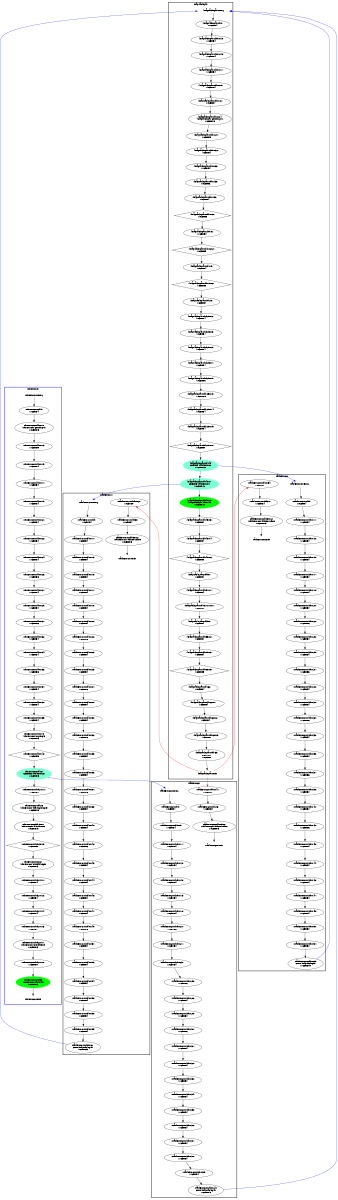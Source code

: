 digraph "CFG" {
fontsize=10;
orientation="portrait";
rankdir="TB";
size="10,8";
_thrFunc0___bb__31 [fontsize=10, label="\"_thrFunc0___bb__31\"\nWCET=6", width="0.01"];
_thrFunc0___bb27__8 [fontsize=10, label="\"_thrFunc0___bb27__8\"\nWCET=0", width="0.01"];
_thrFunc0___bb__26 [fontsize=10, label="\"_thrFunc0___bb__26\"\nWCET=6", width="0.01"];
_thrFunc0___bb23__1 [fontsize=10, label="_thrFunc0___bb23__1\n(_thrFunc0_)barrier_me\nWCET=13", width="0.01"];
_thrFunc0___bb__17 [fontsize=10, label="\"_thrFunc0___bb__17\"\nWCET=4", width="0.01"];
_thrFunc0__exit [color="white", fontsize=10, label="_thrFunc0__exit", width="0.01"];
_thrFunc0___bb__38 [fontsize=10, label="\"_thrFunc0___bb__38\"\nWCET=4", width="0.01"];
_thrFunc0___bb__29 [fontsize=10, label="\"_thrFunc0___bb__29\"\nWCET=4", width="0.01"];
_thrFunc0___bb__19 [fontsize=10, label="\"_thrFunc0___bb__19\"\nWCET=4", width="0.01"];
_thrFunc0__entry [color="white", fontsize=10, height="0.01", label="_thrFunc0__entry", width="0.01"];
_thrFunc0___bb21__1 [fontsize=10, label="\"_thrFunc0___bb21__1\"\nWCET=0", width="0.01"];
_thrFunc0___bb__10 [fontsize=10, label="_thrFunc0___bb__10\n(_thrFunc0_)get_thrpriv\nWCET=13", width="0.01"];
_thrFunc0___bb21 [color=aquamarine, fontsize=10, label="_thrFunc0___bb21\nCREATE _taskFunc2_\nWCET=13", style=filled, width="0.01"];
_thrFunc0___bb__34 [fontsize=10, label="\"_thrFunc0___bb__34\"\nWCET=4", width="0.01"];
_thrFunc0___bb__32 [fontsize=10, label="\"_thrFunc0___bb__32\"\nWCET=4", width="0.01"];
_thrFunc0___bb__40 [fontsize=10, label="_thrFunc0___bb__40\n(_thrFunc0_)mysingle\nWCET=13", width="0.01"];
_thrFunc0___bb__39 [fontsize=10, label="\"_thrFunc0___bb__39\"\nWCET=4", width="0.01"];
_thrFunc0___bb__37 [fontsize=10, label="\"_thrFunc0___bb__37\"\nWCET=4", width="0.01"];
_thrFunc0___bb__24 [fontsize=10, label="\"_thrFunc0___bb__24\"\nWCET=4", width="0.01"];
_thrFunc0___bb__13 [fontsize=10, label="\"_thrFunc0___bb__13\"\nWCET=5", width="0.01"];
_thrFunc0___bb27__4 [fontsize=10, label="\"_thrFunc0___bb27__4\"\nWCET=4", width="0.01"];
_thrFunc0___bb [fontsize=10, label="\"_thrFunc0___bb\"\nWCET=4", width="0.01"];
_thrFunc0___bb27 [fontsize=10, label="_thrFunc0___bb27\n(_thrFunc0_)critical_begin\nWCET=13", width="0.01"];
_thrFunc0___bb27__2 [fontsize=10, label="\"_thrFunc0___bb27__2\"\nWCET=4", width="0.01"];
_thrFunc0___bb__42 [fontsize=10, label="\"_thrFunc0___bb__42\"\nWCET=5", shape=diamond, width="0.01"];
_thrFunc0___bb__36 [fontsize=10, label="\"_thrFunc0___bb__36\"\nWCET=6", width="0.01"];
_thrFunc0___bb23 [fontsize=10, label="_thrFunc0___bb23\n(_thrFunc0_)leaving_single\nWCET=13", width="0.01"];
_thrFunc0___bb__22 [fontsize=10, label="\"_thrFunc0___bb__22\"\nWCET=4", width="0.01"];
_thrFunc0___bb__21 [fontsize=10, label="\"_thrFunc0___bb__21\"\nWCET=4", width="0.01"];
_thrFunc0___bb35 [color=green, fontsize=10, label="_thrFunc0___bb35\n(_thrFunc0_)taskwait\nWCET=13", style=filled, width="0.01"];
_thrFunc0___bb27__7 [fontsize=10, label="_thrFunc0___bb27__7\n(_thrFunc0_)critical_end\nWCET=13", width="0.01"];
_thrFunc0___bb27__1 [fontsize=10, label="\"_thrFunc0___bb27__1\"\nWCET=4", width="0.01"];
_thrFunc0___bb__27 [fontsize=10, label="\"_thrFunc0___bb__27\"\nWCET=4", width="0.01"];
_thrFunc0___bb27__6 [fontsize=10, label="\"_thrFunc0___bb27__6\"\nWCET=7", width="0.01"];
_thrFunc0___bb__15 [fontsize=10, label="\"_thrFunc0___bb__15\"\nWCET=4", width="0.01"];
_thrFunc0___bb23__3 [fontsize=10, label="\"_thrFunc0___bb23__3\"\nWCET=5", shape=diamond, width="0.01"];
_taskFunc0___bb__46 [fontsize=10, label="\"_taskFunc0___bb__46\"\nWCET=4", width="0.01"];
_taskFunc0___bb__30 [fontsize=10, label="\"_taskFunc0___bb__30\"\nWCET=4", width="0.01"];
_taskFunc0___bb__27 [fontsize=10, label="\"_taskFunc0___bb__27\"\nWCET=6", width="0.01"];
_taskFunc0___bb__50 [fontsize=10, label="\"_taskFunc0___bb__50\"\nWCET=4", width="0.01"];
_taskFunc0___bb30__2 [fontsize=10, label="_taskFunc0___bb30__2\n(_taskFunc0_)taskenv_free\nWCET=13", width="0.01"];
_taskFunc0___bb__22 [fontsize=10, label="\"_taskFunc0___bb__22\"\nWCET=6", width="0.01"];
_taskFunc0___bb__32 [fontsize=10, label="\"_taskFunc0___bb__32\"\nWCET=6", width="0.01"];
_taskFunc0___bb__43 [fontsize=10, label="\"_taskFunc0___bb__43\"\nWCET=4", width="0.01"];
_taskFunc0___bb__25 [fontsize=10, label="\"_taskFunc0___bb__25\"\nWCET=4", width="0.01"];
_taskFunc0___bb__15 [fontsize=10, label="\"_taskFunc0___bb__15\"\nWCET=4", width="0.01"];
_taskFunc0___bb__54 [fontsize=10, label="\"_taskFunc0___bb__54\"\nWCET=0", width="0.01"];
_taskFunc0___bb__18 [fontsize=10, label="\"_taskFunc0___bb__18\"\nWCET=4", width="0.01"];
_taskFunc0___bb__53 [fontsize=10, label="_taskFunc0___bb__53\nCALL knapsack_par\nWCET=19", width="0.01"];
_taskFunc0___bb__20 [fontsize=10, label="\"_taskFunc0___bb__20\"\nWCET=4", width="0.01"];
_taskFunc0___bb__51 [fontsize=10, label="\"_taskFunc0___bb__51\"\nWCET=4", width="0.01"];
_taskFunc0___bb__49 [fontsize=10, label="\"_taskFunc0___bb__49\"\nWCET=4", width="0.01"];
_taskFunc0___bb__33 [fontsize=10, label="\"_taskFunc0___bb__33\"\nWCET=4", width="0.01"];
_taskFunc0___bb__11 [fontsize=10, label="\"_taskFunc0___bb__11\"\nWCET=4", width="0.01"];
_taskFunc0___bb__42 [fontsize=10, label="\"_taskFunc0___bb__42\"\nWCET=6", width="0.01"];
_taskFunc0___bb__28 [fontsize=10, label="\"_taskFunc0___bb__28\"\nWCET=4", width="0.01"];
_taskFunc0___bb__35 [fontsize=10, label="\"_taskFunc0___bb__35\"\nWCET=4", width="0.01"];
_taskFunc0__entry [color="white", fontsize=10, height="0.01", label="_taskFunc0__entry", width="0.01"];
_taskFunc0___bb [fontsize=10, label="\"_taskFunc0___bb\"\nWCET=4", width="0.01"];
_taskFunc0___bb30 [fontsize=10, label="\"_taskFunc0___bb30\"\nWCET=4", width="0.01"];
_taskFunc0___bb__38 [fontsize=10, label="\"_taskFunc0___bb__38\"\nWCET=4", width="0.01"];
_taskFunc0___bb__47 [fontsize=10, label="\"_taskFunc0___bb__47\"\nWCET=4", width="0.01"];
_taskFunc0___bb__17 [fontsize=10, label="\"_taskFunc0___bb__17\"\nWCET=4", width="0.01"];
_taskFunc0___bb__23 [fontsize=10, label="\"_taskFunc0___bb__23\"\nWCET=4", width="0.01"];
_taskFunc0__exit [color="white", fontsize=10, label="_taskFunc0__exit", width="0.01"];
_taskFunc0___bb__44 [fontsize=10, label="\"_taskFunc0___bb__44\"\nWCET=4", width="0.01"];
_taskFunc0___bb__40 [fontsize=10, label="\"_taskFunc0___bb__40\"\nWCET=4", width="0.01"];
_taskFunc0___bb__13 [fontsize=10, label="\"_taskFunc0___bb__13\"\nWCET=4", width="0.01"];
_taskFunc0___bb__37 [fontsize=10, label="\"_taskFunc0___bb__37\"\nWCET=6", width="0.01"];
_taskFunc1___bb__32 [fontsize=10, label="\"_taskFunc1___bb__32\"\nWCET=6", width="0.01"];
_taskFunc1___bb__56 [fontsize=10, label="\"_taskFunc1___bb__56\"\nWCET=4", width="0.01"];
_taskFunc1___bb__37 [fontsize=10, label="\"_taskFunc1___bb__37\"\nWCET=6", width="0.01"];
_taskFunc1___bb__43 [fontsize=10, label="\"_taskFunc1___bb__43\"\nWCET=4", width="0.01"];
_taskFunc1___bb__54 [fontsize=10, label="\"_taskFunc1___bb__54\"\nWCET=4", width="0.01"];
_taskFunc1___bb__30 [fontsize=10, label="\"_taskFunc1___bb__30\"\nWCET=4", width="0.01"];
_taskFunc1___bb38__2 [fontsize=10, label="_taskFunc1___bb38__2\n(_taskFunc1_)taskenv_free\nWCET=13", width="0.01"];
_taskFunc1__exit [color="white", fontsize=10, label="_taskFunc1__exit", width="0.01"];
_taskFunc1___bb38 [fontsize=10, label="\"_taskFunc1___bb38\"\nWCET=4", width="0.01"];
_taskFunc1___bb__44 [fontsize=10, label="\"_taskFunc1___bb__44\"\nWCET=4", width="0.01"];
_taskFunc1___bb__20 [fontsize=10, label="\"_taskFunc1___bb__20\"\nWCET=4", width="0.01"];
_taskFunc1___bb__61 [fontsize=10, label="_taskFunc1___bb__61\nCALL knapsack_par\nWCET=23", width="0.01"];
_taskFunc1___bb__40 [fontsize=10, label="\"_taskFunc1___bb__40\"\nWCET=4", width="0.01"];
_taskFunc1___bb__51 [fontsize=10, label="\"_taskFunc1___bb__51\"\nWCET=4", width="0.01"];
_taskFunc1___bb__62 [fontsize=10, label="\"_taskFunc1___bb__62\"\nWCET=0", width="0.01"];
_taskFunc1__entry [color="white", fontsize=10, height="0.01", label="_taskFunc1__entry", width="0.01"];
_taskFunc1___bb__59 [fontsize=10, label="\"_taskFunc1___bb__59\"\nWCET=4", width="0.01"];
_taskFunc1___bb__49 [fontsize=10, label="\"_taskFunc1___bb__49\"\nWCET=6", width="0.01"];
_taskFunc1___bb__27 [fontsize=10, label="\"_taskFunc1___bb__27\"\nWCET=6", width="0.01"];
_taskFunc1___bb__11 [fontsize=10, label="\"_taskFunc1___bb__11\"\nWCET=4", width="0.01"];
_taskFunc1___bb__53 [fontsize=10, label="\"_taskFunc1___bb__53\"\nWCET=4", width="0.01"];
_taskFunc1___bb__35 [fontsize=10, label="\"_taskFunc1___bb__35\"\nWCET=4", width="0.01"];
_taskFunc1___bb__17 [fontsize=10, label="\"_taskFunc1___bb__17\"\nWCET=4", width="0.01"];
_taskFunc1___bb__23 [fontsize=10, label="\"_taskFunc1___bb__23\"\nWCET=4", width="0.01"];
_taskFunc1___bb__42 [fontsize=10, label="\"_taskFunc1___bb__42\"\nWCET=6", width="0.01"];
_taskFunc1___bb__18 [fontsize=10, label="\"_taskFunc1___bb__18\"\nWCET=4", width="0.01"];
_taskFunc1___bb__28 [fontsize=10, label="\"_taskFunc1___bb__28\"\nWCET=4", width="0.01"];
_taskFunc1___bb__46 [fontsize=10, label="\"_taskFunc1___bb__46\"\nWCET=4", width="0.01"];
_taskFunc1___bb__47 [fontsize=10, label="\"_taskFunc1___bb__47\"\nWCET=4", width="0.01"];
_taskFunc1___bb__58 [fontsize=10, label="\"_taskFunc1___bb__58\"\nWCET=4", width="0.01"];
_taskFunc1___bb__15 [fontsize=10, label="\"_taskFunc1___bb__15\"\nWCET=4", width="0.01"];
_taskFunc1___bb__22 [fontsize=10, label="\"_taskFunc1___bb__22\"\nWCET=6", width="0.01"];
_taskFunc1___bb__33 [fontsize=10, label="\"_taskFunc1___bb__33\"\nWCET=4", width="0.01"];
_taskFunc1___bb__25 [fontsize=10, label="\"_taskFunc1___bb__25\"\nWCET=4", width="0.01"];
_taskFunc1___bb__38 [fontsize=10, label="\"_taskFunc1___bb__38\"\nWCET=4", width="0.01"];
_taskFunc1___bb [fontsize=10, label="\"_taskFunc1___bb\"\nWCET=4", width="0.01"];
_taskFunc1___bb__13 [fontsize=10, label="\"_taskFunc1___bb__13\"\nWCET=4", width="0.01"];
_taskFunc2___bb__39 [fontsize=10, label="\"_taskFunc2___bb__39\"\nWCET=4", width="0.01"];
_taskFunc2___bb__20 [fontsize=10, label="\"_taskFunc2___bb__20\"\nWCET=6", width="0.01"];
_taskFunc2___bb__31 [fontsize=10, label="\"_taskFunc2___bb__31\"\nWCET=4", width="0.01"];
_taskFunc2___bb__21 [fontsize=10, label="\"_taskFunc2___bb__21\"\nWCET=4", width="0.01"];
_taskFunc2___bb__40 [fontsize=10, label="_taskFunc2___bb__40\nCALL knapsack_par\nWCET=13", width="0.01"];
_taskFunc2___bb__9 [fontsize=10, label="\"_taskFunc2___bb__9\"\nWCET=4", width="0.01"];
_taskFunc2___bb__38 [fontsize=10, label="\"_taskFunc2___bb__38\"\nWCET=4", width="0.01"];
_taskFunc2___bb__15 [fontsize=10, label="\"_taskFunc2___bb__15\"\nWCET=4", width="0.01"];
_taskFunc2___bb [fontsize=10, label="\"_taskFunc2___bb\"\nWCET=4", width="0.01"];
_taskFunc2___bb__30 [fontsize=10, label="\"_taskFunc2___bb__30\"\nWCET=6", width="0.01"];
_taskFunc2___bb__28 [fontsize=10, label="\"_taskFunc2___bb__28\"\nWCET=4", width="0.01"];
_taskFunc2___bb__18 [fontsize=10, label="\"_taskFunc2___bb__18\"\nWCET=4", width="0.01"];
_taskFunc2___bb__34 [fontsize=10, label="\"_taskFunc2___bb__34\"\nWCET=4", width="0.01"];
_taskFunc2__entry [color="white", fontsize=10, height="0.01", label="_taskFunc2__entry", width="0.01"];
_taskFunc2___bb__33 [fontsize=10, label="\"_taskFunc2___bb__33\"\nWCET=4", width="0.01"];
_taskFunc2___bb__23 [fontsize=10, label="\"_taskFunc2___bb__23\"\nWCET=4", width="0.01"];
_taskFunc2___bb__13 [fontsize=10, label="\"_taskFunc2___bb__13\"\nWCET=4", width="0.01"];
_taskFunc2___bb__32 [fontsize=10, label="\"_taskFunc2___bb__32\"\nWCET=4", width="0.01"];
_taskFunc2___bb__36 [fontsize=10, label="\"_taskFunc2___bb__36\"\nWCET=4", width="0.01"];
_taskFunc2___bb__26 [fontsize=10, label="\"_taskFunc2___bb__26\"\nWCET=4", width="0.01"];
_taskFunc2___bb__35 [fontsize=10, label="\"_taskFunc2___bb__35\"\nWCET=4", width="0.01"];
_taskFunc2___bb__16 [fontsize=10, label="\"_taskFunc2___bb__16\"\nWCET=4", width="0.01"];
_taskFunc2___bb__11 [fontsize=10, label="\"_taskFunc2___bb__11\"\nWCET=4", width="0.01"];
_taskFunc2___bb23__2 [fontsize=10, label="_taskFunc2___bb23__2\n(_taskFunc2_)taskenv_free\nWCET=13", width="0.01"];
_taskFunc2___bb__25 [fontsize=10, label="\"_taskFunc2___bb__25\"\nWCET=6", width="0.01"];
_taskFunc2___bb__41 [fontsize=10, label="\"_taskFunc2___bb__41\"\nWCET=0", width="0.01"];
_taskFunc2__exit [color="white", fontsize=10, label="_taskFunc2__exit", width="0.01"];
_taskFunc2___bb23 [fontsize=10, label="\"_taskFunc2___bb23\"\nWCET=4", width="0.01"];
_taskFunc2___bb__37 [fontsize=10, label="\"_taskFunc2___bb__37\"\nWCET=4", width="0.01"];
knapsack_par__bb45__6 [fontsize=10, label="\"knapsack_par__bb45__6\"\nWCET=5", shape=diamond, width="0.01"];
knapsack_par__bb62 [fontsize=10, label="\"knapsack_par__bb62\"\nWCET=4", width="0.01"];
knapsack_par_exit [color="white", fontsize=10, label="knapsack_par_exit", width="0.01"];
knapsack_par__bb16__2 [fontsize=10, label="\"knapsack_par__bb16__2\"\nWCET=5", shape=diamond, width="0.01"];
knapsack_par__bb25__14 [fontsize=10, label="\"knapsack_par__bb25__14\"\nWCET=4", width="0.01"];
knapsack_par__bb__13 [fontsize=10, label="\"knapsack_par__bb__13\"\nWCET=4", width="0.01"];
knapsack_par__bb__33 [fontsize=10, label="\"knapsack_par__bb__33\"\nWCET=4", width="0.01"];
knapsack_par__bb25__7 [fontsize=10, label="\"knapsack_par__bb25__7\"\nWCET=4", width="0.01"];
knapsack_par__bb19 [fontsize=10, label="\"knapsack_par__bb19\"\nWCET=4", width="0.01"];
knapsack_par__bb__19 [fontsize=10, label="\"knapsack_par__bb__19\"\nWCET=4", width="0.01"];
knapsack_par__bb__24 [fontsize=10, label="knapsack_par__bb__24\n(knapsack_par)get_thrpriv\nWCET=13", width="0.01"];
knapsack_par__bb55__2 [fontsize=10, label="\"knapsack_par__bb55__2\"\nWCET=4", width="0.01"];
knapsack_par__bb51__1 [fontsize=10, label="\"knapsack_par__bb51__1\"\nWCET=4", width="0.01"];
knapsack_par__bb55__5 [fontsize=10, label="\"knapsack_par__bb55__5\"\nWCET=5", shape=diamond, width="0.01"];
knapsack_par__bb19__2 [fontsize=10, label="\"knapsack_par__bb19__2\"\nWCET=5", shape=diamond, width="0.01"];
knapsack_par__bb__15 [fontsize=10, label="\"knapsack_par__bb__15\"\nWCET=4", width="0.01"];
knapsack_par__bb45 [color=aquamarine, fontsize=10, label="knapsack_par__bb45\nCREATE _taskFunc0_\nWCET=13", style=filled, width="0.01"];
knapsack_par__bb55 [fontsize=10, label="\"knapsack_par__bb55\"\nWCET=4", width="0.01"];
knapsack_par__bb25__2 [fontsize=10, label="\"knapsack_par__bb25__2\"\nWCET=4", width="0.01"];
knapsack_par__bb25__3 [fontsize=10, label="\"knapsack_par__bb25__3\"\nWCET=4", width="0.01"];
knapsack_par__bb62__2 [fontsize=10, label="\"knapsack_par__bb62__2\"\nWCET=4", width="0.01"];
knapsack_par_entry [color="white", fontsize=10, height="0.01", label="knapsack_par_entry", width="0.01"];
knapsack_par__bb__38 [fontsize=10, label="\"knapsack_par__bb__38\"\nWCET=5", shape=diamond, width="0.01"];
knapsack_par__bb45__3 [fontsize=10, label="\"knapsack_par__bb45__3\"\nWCET=4", width="0.01"];
knapsack_par__bb45__1 [color=aquamarine, fontsize=10, label="knapsack_par__bb45__1\nCREATE _taskFunc1_\nWCET=13", style=filled, width="0.01"];
knapsack_par__bb25__15 [fontsize=10, label="\"knapsack_par__bb25__15\"\nWCET=4", width="0.01"];
knapsack_par__bb__21 [fontsize=10, label="\"knapsack_par__bb__21\"\nWCET=4", width="0.01"];
knapsack_par__bb45__2 [color=green, fontsize=10, label="knapsack_par__bb45__2\n(knapsack_par)taskwait\nWCET=13", style=filled, width="0.01"];
knapsack_par__bb__17 [fontsize=10, label="\"knapsack_par__bb__17\"\nWCET=4", width="0.01"];
knapsack_par__bb [fontsize=10, label="\"knapsack_par__bb\"\nWCET=4", width="0.01"];
knapsack_par__bb45__4 [fontsize=10, label="\"knapsack_par__bb45__4\"\nWCET=4", width="0.01"];
knapsack_par__bb51__1___1 [fontsize=10, label="\"knapsack_par__bb51__1___1\"\nWCET=0", width="0.01"];
knapsack_par__bb__27 [fontsize=10, label="\"knapsack_par__bb__27\"\nWCET=5", width="0.01"];
knapsack_par__bb25__5 [fontsize=10, label="\"knapsack_par__bb25__5\"\nWCET=4", width="0.01"];
knapsack_par__bb65 [fontsize=10, label="\"knapsack_par__bb65\"\nRETURN\nWCET=0", width="0.01"];
knapsack_par__bb25__9 [fontsize=10, label="\"knapsack_par__bb25__9\"\nWCET=6", width="0.01"];
knapsack_par__bb55__3 [fontsize=10, label="\"knapsack_par__bb55__3\"\nWCET=4", width="0.01"];
knapsack_par__bb__32 [fontsize=10, label="\"knapsack_par__bb__32\"\nWCET=4", width="0.01"];
knapsack_par__bb__35 [fontsize=10, label="\"knapsack_par__bb__35\"\nWCET=6", width="0.01"];
knapsack_par__bb62__3 [fontsize=10, label="\"knapsack_par__bb62__3\"\nWCET=0", width="0.01"];
knapsack_par__bb62__1 [fontsize=10, label="\"knapsack_par__bb62__1\"\nWCET=4", width="0.01"];
knapsack_par__bb16 [fontsize=10, label="\"knapsack_par__bb16\"\nWCET=4", width="0.01"];
knapsack_par__bb25__18 [fontsize=10, label="\"knapsack_par__bb25__18\"\nWCET=0", shape=diamond, width="0.01"];
knapsack_par__bb25 [fontsize=10, label="\"knapsack_par__bb25\"\nWCET=4", width="0.01"];
knapsack_par__bb51 [fontsize=10, label="\"knapsack_par__bb51\"\nWCET=4", width="0.01"];
knapsack_par__bb25__13 [fontsize=10, label="\"knapsack_par__bb25__13\"\nWCET=20", width="0.01"];
knapsack_par__bb__36 [fontsize=10, label="\"knapsack_par__bb__36\"\nWCET=4", width="0.01"];
_thrFunc0___bb__31 -> _thrFunc0___bb__32  [key=0];
_thrFunc0___bb27__8 -> _thrFunc0___bb35  [key=0];
_thrFunc0___bb__26 -> _thrFunc0___bb__27  [key=0];
_thrFunc0___bb23__1 -> _thrFunc0___bb23__3  [key=0];
_thrFunc0___bb__17 -> _thrFunc0___bb__19  [key=0];
_thrFunc0___bb__38 -> _thrFunc0___bb__39  [key=0];
_thrFunc0___bb__29 -> _thrFunc0___bb__31  [key=0];
_thrFunc0___bb__19 -> _thrFunc0___bb__21  [key=0];
_thrFunc0__entry -> _thrFunc0___bb  [key=0];
_thrFunc0___bb21__1 -> _thrFunc0___bb23  [key=0];
_thrFunc0___bb__10 -> _thrFunc0___bb__13  [key=0];
_thrFunc0___bb21 -> _thrFunc0___bb21__1  [key=0];
_thrFunc0___bb21 -> _taskFunc2__entry  [color=blue, key=0];
_thrFunc0___bb__34 -> _thrFunc0___bb__36  [key=0];
_thrFunc0___bb__32 -> _thrFunc0___bb__34  [key=0];
_thrFunc0___bb__40 -> _thrFunc0___bb__42  [key=0];
_thrFunc0___bb__39 -> _thrFunc0___bb__40  [key=0];
_thrFunc0___bb__37 -> _thrFunc0___bb__38  [key=0];
_thrFunc0___bb__24 -> _thrFunc0___bb__26  [key=0];
_thrFunc0___bb__13 -> _thrFunc0___bb__15  [key=0];
_thrFunc0___bb27__4 -> _thrFunc0___bb27__6  [key=0];
_thrFunc0___bb -> _thrFunc0___bb__10  [key=0];
_thrFunc0___bb27 -> _thrFunc0___bb27__1  [key=0];
_thrFunc0___bb27__2 -> _thrFunc0___bb27__4  [key=0];
_thrFunc0___bb__42 -> _thrFunc0___bb21  [key=0];
_thrFunc0___bb__36 -> _thrFunc0___bb__37  [key=0];
_thrFunc0___bb23 -> _thrFunc0___bb23__1  [key=0];
_thrFunc0___bb__22 -> _thrFunc0___bb__24  [key=0];
_thrFunc0___bb__21 -> _thrFunc0___bb__22  [key=0];
_thrFunc0___bb35 -> _thrFunc0__exit  [key=0];
_thrFunc0___bb27__7 -> _thrFunc0___bb27__8  [key=0];
_thrFunc0___bb27__1 -> _thrFunc0___bb27__2  [key=0];
_thrFunc0___bb__27 -> _thrFunc0___bb__29  [key=0];
_thrFunc0___bb27__6 -> _thrFunc0___bb27__7  [key=0];
_thrFunc0___bb__15 -> _thrFunc0___bb__17  [key=0];
_thrFunc0___bb23__3 -> _thrFunc0___bb27  [key=0];
_taskFunc0___bb__46 -> _taskFunc0___bb__47  [key=0];
_taskFunc0___bb__30 -> _taskFunc0___bb__32  [key=0];
_taskFunc0___bb__27 -> _taskFunc0___bb__28  [key=0];
_taskFunc0___bb__50 -> _taskFunc0___bb__51  [key=0];
_taskFunc0___bb30__2 -> _taskFunc0__exit  [key=0];
_taskFunc0___bb__22 -> _taskFunc0___bb__23  [key=0];
_taskFunc0___bb__32 -> _taskFunc0___bb__33  [key=0];
_taskFunc0___bb__43 -> _taskFunc0___bb__44  [key=0];
_taskFunc0___bb__25 -> _taskFunc0___bb__27  [key=0];
_taskFunc0___bb__15 -> _taskFunc0___bb__17  [key=0];
_taskFunc0___bb__54 -> _taskFunc0___bb30  [key=0];
_taskFunc0___bb__18 -> _taskFunc0___bb__20  [key=0];
_taskFunc0___bb__53 -> knapsack_par_entry  [color=blue, key=0];
_taskFunc0___bb__20 -> _taskFunc0___bb__22  [key=0];
_taskFunc0___bb__51 -> _taskFunc0___bb__53  [key=0];
_taskFunc0___bb__49 -> _taskFunc0___bb__50  [key=0];
_taskFunc0___bb__33 -> _taskFunc0___bb__35  [key=0];
_taskFunc0___bb__11 -> _taskFunc0___bb__13  [key=0];
_taskFunc0___bb__42 -> _taskFunc0___bb__43  [key=0];
_taskFunc0___bb__28 -> _taskFunc0___bb__30  [key=0];
_taskFunc0___bb__35 -> _taskFunc0___bb__37  [key=0];
_taskFunc0__entry -> _taskFunc0___bb  [key=0];
_taskFunc0___bb -> _taskFunc0___bb__11  [key=0];
_taskFunc0___bb30 -> _taskFunc0___bb30__2  [key=0];
_taskFunc0___bb__38 -> _taskFunc0___bb__40  [key=0];
_taskFunc0___bb__47 -> _taskFunc0___bb__49  [key=0];
_taskFunc0___bb__17 -> _taskFunc0___bb__18  [key=0];
_taskFunc0___bb__23 -> _taskFunc0___bb__25  [key=0];
_taskFunc0___bb__44 -> _taskFunc0___bb__46  [key=0];
_taskFunc0___bb__40 -> _taskFunc0___bb__42  [key=0];
_taskFunc0___bb__13 -> _taskFunc0___bb__15  [key=0];
_taskFunc0___bb__37 -> _taskFunc0___bb__38  [key=0];
_taskFunc1___bb__32 -> _taskFunc1___bb__33  [key=0];
_taskFunc1___bb__56 -> _taskFunc1___bb__58  [key=0];
_taskFunc1___bb__37 -> _taskFunc1___bb__38  [key=0];
_taskFunc1___bb__43 -> _taskFunc1___bb__44  [key=0];
_taskFunc1___bb__54 -> _taskFunc1___bb__56  [key=0];
_taskFunc1___bb__30 -> _taskFunc1___bb__32  [key=0];
_taskFunc1___bb38__2 -> _taskFunc1__exit  [key=0];
_taskFunc1___bb38 -> _taskFunc1___bb38__2  [key=0];
_taskFunc1___bb__44 -> _taskFunc1___bb__46  [key=0];
_taskFunc1___bb__20 -> _taskFunc1___bb__22  [key=0];
_taskFunc1___bb__61 -> knapsack_par_entry  [color=blue, key=0];
_taskFunc1___bb__40 -> _taskFunc1___bb__42  [key=0];
_taskFunc1___bb__51 -> _taskFunc1___bb__53  [key=0];
_taskFunc1___bb__62 -> _taskFunc1___bb38  [key=0];
_taskFunc1__entry -> _taskFunc1___bb  [key=0];
_taskFunc1___bb__59 -> _taskFunc1___bb__61  [key=0];
_taskFunc1___bb__49 -> _taskFunc1___bb__51  [key=0];
_taskFunc1___bb__27 -> _taskFunc1___bb__28  [key=0];
_taskFunc1___bb__11 -> _taskFunc1___bb__13  [key=0];
_taskFunc1___bb__53 -> _taskFunc1___bb__54  [key=0];
_taskFunc1___bb__35 -> _taskFunc1___bb__37  [key=0];
_taskFunc1___bb__17 -> _taskFunc1___bb__18  [key=0];
_taskFunc1___bb__23 -> _taskFunc1___bb__25  [key=0];
_taskFunc1___bb__42 -> _taskFunc1___bb__43  [key=0];
_taskFunc1___bb__18 -> _taskFunc1___bb__20  [key=0];
_taskFunc1___bb__28 -> _taskFunc1___bb__30  [key=0];
_taskFunc1___bb__46 -> _taskFunc1___bb__47  [key=0];
_taskFunc1___bb__47 -> _taskFunc1___bb__49  [key=0];
_taskFunc1___bb__58 -> _taskFunc1___bb__59  [key=0];
_taskFunc1___bb__15 -> _taskFunc1___bb__17  [key=0];
_taskFunc1___bb__22 -> _taskFunc1___bb__23  [key=0];
_taskFunc1___bb__33 -> _taskFunc1___bb__35  [key=0];
_taskFunc1___bb__25 -> _taskFunc1___bb__27  [key=0];
_taskFunc1___bb__38 -> _taskFunc1___bb__40  [key=0];
_taskFunc1___bb -> _taskFunc1___bb__11  [key=0];
_taskFunc1___bb__13 -> _taskFunc1___bb__15  [key=0];
_taskFunc2___bb__39 -> _taskFunc2___bb__40  [key=0];
_taskFunc2___bb__20 -> _taskFunc2___bb__21  [key=0];
_taskFunc2___bb__31 -> _taskFunc2___bb__32  [key=0];
_taskFunc2___bb__21 -> _taskFunc2___bb__23  [key=0];
_taskFunc2___bb__40 -> knapsack_par_entry  [color=blue, key=0];
_taskFunc2___bb__9 -> _taskFunc2___bb__11  [key=0];
_taskFunc2___bb__38 -> _taskFunc2___bb__39  [key=0];
_taskFunc2___bb__15 -> _taskFunc2___bb__16  [key=0];
_taskFunc2___bb -> _taskFunc2___bb__9  [key=0];
_taskFunc2___bb__30 -> _taskFunc2___bb__31  [key=0];
_taskFunc2___bb__28 -> _taskFunc2___bb__30  [key=0];
_taskFunc2___bb__18 -> _taskFunc2___bb__20  [key=0];
_taskFunc2___bb__34 -> _taskFunc2___bb__35  [key=0];
_taskFunc2__entry -> _taskFunc2___bb  [key=0];
_taskFunc2___bb__33 -> _taskFunc2___bb__34  [key=0];
_taskFunc2___bb__23 -> _taskFunc2___bb__25  [key=0];
_taskFunc2___bb__13 -> _taskFunc2___bb__15  [key=0];
_taskFunc2___bb__32 -> _taskFunc2___bb__33  [key=0];
_taskFunc2___bb__36 -> _taskFunc2___bb__37  [key=0];
_taskFunc2___bb__26 -> _taskFunc2___bb__28  [key=0];
_taskFunc2___bb__35 -> _taskFunc2___bb__36  [key=0];
_taskFunc2___bb__16 -> _taskFunc2___bb__18  [key=0];
_taskFunc2___bb__11 -> _taskFunc2___bb__13  [key=0];
_taskFunc2___bb23__2 -> _taskFunc2__exit  [key=0];
_taskFunc2___bb__25 -> _taskFunc2___bb__26  [key=0];
_taskFunc2___bb__41 -> _taskFunc2___bb23  [key=0];
_taskFunc2___bb23 -> _taskFunc2___bb23__2  [key=0];
_taskFunc2___bb__37 -> _taskFunc2___bb__38  [key=0];
knapsack_par__bb45__6 -> knapsack_par__bb51  [key=0];
knapsack_par__bb62 -> knapsack_par__bb62__1  [key=0];
knapsack_par_exit -> _taskFunc0___bb__54  [color=red, key=0];
knapsack_par_exit -> _taskFunc1___bb__62  [color=red, key=0];
knapsack_par_exit -> _taskFunc2___bb__41  [color=red, key=0];
knapsack_par__bb16__2 -> knapsack_par__bb19  [key=0];
knapsack_par__bb25__14 -> knapsack_par__bb25__15  [key=0];
knapsack_par__bb__13 -> knapsack_par__bb__15  [key=0];
knapsack_par__bb__33 -> knapsack_par__bb__35  [key=0];
knapsack_par__bb25__7 -> knapsack_par__bb25__9  [key=0];
knapsack_par__bb19 -> knapsack_par__bb19__2  [key=0];
knapsack_par__bb__19 -> knapsack_par__bb__21  [key=0];
knapsack_par__bb__24 -> knapsack_par__bb__27  [key=0];
knapsack_par__bb55__2 -> knapsack_par__bb55__3  [key=0];
knapsack_par__bb51__1 -> knapsack_par__bb51__1___1  [key=0];
knapsack_par__bb55__5 -> knapsack_par__bb62  [key=0];
knapsack_par__bb19__2 -> knapsack_par__bb25  [key=0];
knapsack_par__bb__15 -> knapsack_par__bb__17  [key=0];
knapsack_par__bb45 -> knapsack_par__bb45__1  [key=0];
knapsack_par__bb45 -> _taskFunc0__entry  [color=blue, key=0];
knapsack_par__bb55 -> knapsack_par__bb55__2  [key=0];
knapsack_par__bb25__2 -> knapsack_par__bb25__3  [key=0];
knapsack_par__bb25__3 -> knapsack_par__bb25__5  [key=0];
knapsack_par__bb62__2 -> knapsack_par__bb62__3  [key=0];
knapsack_par_entry -> knapsack_par__bb  [key=0];
knapsack_par__bb__38 -> knapsack_par__bb16  [key=0];
knapsack_par__bb45__3 -> knapsack_par__bb45__4  [key=0];
knapsack_par__bb45__1 -> knapsack_par__bb45__2  [key=0];
knapsack_par__bb45__1 -> _taskFunc1__entry  [color=blue, key=0];
knapsack_par__bb25__15 -> knapsack_par__bb25__18  [key=0];
knapsack_par__bb__21 -> knapsack_par__bb__24  [key=0];
knapsack_par__bb45__2 -> knapsack_par__bb45__3  [key=0];
knapsack_par__bb__17 -> knapsack_par__bb__19  [key=0];
knapsack_par__bb -> knapsack_par__bb__13  [key=0];
knapsack_par__bb45__4 -> knapsack_par__bb45__6  [key=0];
knapsack_par__bb51__1___1 -> knapsack_par__bb55  [key=0];
knapsack_par__bb__27 -> knapsack_par__bb__32  [key=0];
knapsack_par__bb25__5 -> knapsack_par__bb25__7  [key=0];
knapsack_par__bb65 -> knapsack_par_exit  [key=0];
knapsack_par__bb25__9 -> knapsack_par__bb25__13  [key=0];
knapsack_par__bb55__3 -> knapsack_par__bb55__5  [key=0];
knapsack_par__bb__32 -> knapsack_par__bb__33  [key=0];
knapsack_par__bb__35 -> knapsack_par__bb__36  [key=0];
knapsack_par__bb62__3 -> knapsack_par__bb65  [key=0];
knapsack_par__bb62__1 -> knapsack_par__bb62__2  [key=0];
knapsack_par__bb16 -> knapsack_par__bb16__2  [key=0];
knapsack_par__bb25__18 -> knapsack_par__bb45  [key=0];
knapsack_par__bb25 -> knapsack_par__bb25__2  [key=0];
knapsack_par__bb51 -> knapsack_par__bb51__1  [key=0];
knapsack_par__bb25__13 -> knapsack_par__bb25__14  [key=0];
knapsack_par__bb__36 -> knapsack_par__bb__38  [key=0];
subgraph "cluster__thrFunc0_" {
label=_thrFunc0_
style="bold"
color="blue"
"_thrFunc0___bb"
"_thrFunc0___bb__10"
"_thrFunc0___bb__13"
"_thrFunc0___bb__15"
"_thrFunc0___bb__17"
"_thrFunc0___bb__19"
"_thrFunc0___bb__21"
"_thrFunc0___bb__22"
"_thrFunc0___bb__24"
"_thrFunc0___bb__26"
"_thrFunc0___bb__27"
"_thrFunc0___bb__29"
"_thrFunc0___bb__31"
"_thrFunc0___bb__32"
"_thrFunc0___bb__34"
"_thrFunc0___bb__36"
"_thrFunc0___bb__37"
"_thrFunc0___bb__38"
"_thrFunc0___bb__39"
"_thrFunc0___bb__40"
"_thrFunc0___bb__42"
"_thrFunc0___bb21"
"_thrFunc0___bb21__1"
"_thrFunc0___bb23"
"_thrFunc0___bb23__1"
"_thrFunc0___bb23__3"

"_thrFunc0___bb27"
"_thrFunc0___bb27__1"
"_thrFunc0___bb27__2"
"_thrFunc0___bb27__4"
"_thrFunc0___bb27__6"
"_thrFunc0___bb27__7"
"_thrFunc0___bb27__8"
"_thrFunc0___bb35"

"_thrFunc0__entry"
"_thrFunc0__exit"
}
subgraph "cluster__taskFunc2_" {
label=_taskFunc2_
style="bold"
"_taskFunc2___bb"
"_taskFunc2___bb__9"
"_taskFunc2___bb__11"
"_taskFunc2___bb__13"
"_taskFunc2___bb__15"
"_taskFunc2___bb__16"
"_taskFunc2___bb__18"
"_taskFunc2___bb__20"
"_taskFunc2___bb__21"
"_taskFunc2___bb__23"
"_taskFunc2___bb__25"
"_taskFunc2___bb__26"
"_taskFunc2___bb__28"
"_taskFunc2___bb__30"
"_taskFunc2___bb__31"
"_taskFunc2___bb__32"
"_taskFunc2___bb__33"
"_taskFunc2___bb__34"
"_taskFunc2___bb__35"
"_taskFunc2___bb__36"
"_taskFunc2___bb__37"
"_taskFunc2___bb__38"
"_taskFunc2___bb__39"
"_taskFunc2___bb__40"
"_taskFunc2___bb__41"
"_taskFunc2___bb23"
"_taskFunc2___bb23__2"

"_taskFunc2__entry"
"_taskFunc2__exit"
}
subgraph "cluster_knapsack_par" {
label=knapsack_par
style="bold"
"knapsack_par__bb"
"knapsack_par__bb__13"
"knapsack_par__bb__15"
"knapsack_par__bb__17"
"knapsack_par__bb__19"
"knapsack_par__bb__21"
"knapsack_par__bb__24"
"knapsack_par__bb__27"
"knapsack_par__bb__32"
"knapsack_par__bb__33"
"knapsack_par__bb__35"
"knapsack_par__bb__36"
"knapsack_par__bb__38"



"knapsack_par__bb16"
"knapsack_par__bb16__2"
"knapsack_par__bb19"
"knapsack_par__bb19__2"




"knapsack_par__bb25"
"knapsack_par__bb25__2"
"knapsack_par__bb25__3"
"knapsack_par__bb25__5"
"knapsack_par__bb25__7"
"knapsack_par__bb25__9"
"knapsack_par__bb25__13"
"knapsack_par__bb25__14"
"knapsack_par__bb25__15"
"knapsack_par__bb25__18"



"knapsack_par__bb45"
"knapsack_par__bb45__1"
"knapsack_par__bb45__2"
"knapsack_par__bb45__3"
"knapsack_par__bb45__4"
"knapsack_par__bb45__6"
"knapsack_par__bb51"
"knapsack_par__bb51__1"
"knapsack_par__bb51__1___1"



"knapsack_par__bb55"
"knapsack_par__bb55__2"
"knapsack_par__bb55__3"
"knapsack_par__bb55__5"



"knapsack_par__bb62"
"knapsack_par__bb62__1"
"knapsack_par__bb62__2"
"knapsack_par__bb62__3"
"knapsack_par__bb65"
"knapsack_par_entry"
"knapsack_par_exit"
}
subgraph "cluster__taskFunc0_" {
label=_taskFunc0_
style="bold"
"_taskFunc0___bb"
"_taskFunc0___bb__11"
"_taskFunc0___bb__13"
"_taskFunc0___bb__15"
"_taskFunc0___bb__17"
"_taskFunc0___bb__18"
"_taskFunc0___bb__20"
"_taskFunc0___bb__22"
"_taskFunc0___bb__23"
"_taskFunc0___bb__25"
"_taskFunc0___bb__27"
"_taskFunc0___bb__28"
"_taskFunc0___bb__30"
"_taskFunc0___bb__32"
"_taskFunc0___bb__33"
"_taskFunc0___bb__35"
"_taskFunc0___bb__37"
"_taskFunc0___bb__38"
"_taskFunc0___bb__40"
"_taskFunc0___bb__42"
"_taskFunc0___bb__43"
"_taskFunc0___bb__44"
"_taskFunc0___bb__46"
"_taskFunc0___bb__47"
"_taskFunc0___bb__49"
"_taskFunc0___bb__50"
"_taskFunc0___bb__51"
"_taskFunc0___bb__53"
"_taskFunc0___bb__54"
"_taskFunc0___bb30"
"_taskFunc0___bb30__2"

"_taskFunc0__entry"
"_taskFunc0__exit"
}
subgraph "cluster__taskFunc1_" {
label=_taskFunc1_
style="bold"
"_taskFunc1___bb"
"_taskFunc1___bb__11"
"_taskFunc1___bb__13"
"_taskFunc1___bb__15"
"_taskFunc1___bb__17"
"_taskFunc1___bb__18"
"_taskFunc1___bb__20"
"_taskFunc1___bb__22"
"_taskFunc1___bb__23"
"_taskFunc1___bb__25"
"_taskFunc1___bb__27"
"_taskFunc1___bb__28"
"_taskFunc1___bb__30"
"_taskFunc1___bb__32"
"_taskFunc1___bb__33"
"_taskFunc1___bb__35"
"_taskFunc1___bb__37"
"_taskFunc1___bb__38"
"_taskFunc1___bb__40"
"_taskFunc1___bb__42"
"_taskFunc1___bb__43"
"_taskFunc1___bb__44"
"_taskFunc1___bb__46"
"_taskFunc1___bb__47"
"_taskFunc1___bb__49"
"_taskFunc1___bb__51"
"_taskFunc1___bb__53"
"_taskFunc1___bb__54"
"_taskFunc1___bb__56"
"_taskFunc1___bb__58"
"_taskFunc1___bb__59"
"_taskFunc1___bb__61"
"_taskFunc1___bb__62"
"_taskFunc1___bb38"
"_taskFunc1___bb38__2"

"_taskFunc1__entry"
"_taskFunc1__exit"
}
}
